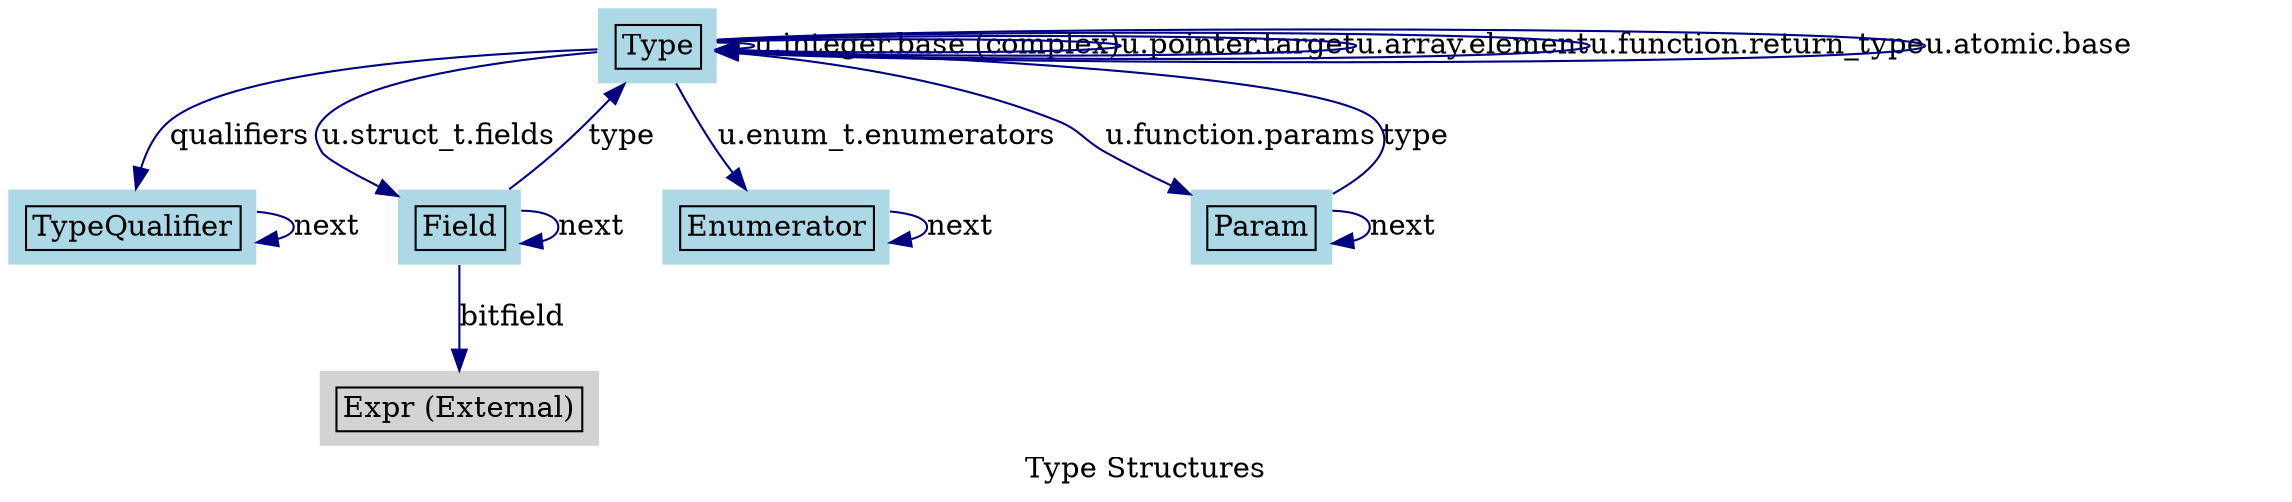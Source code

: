 digraph Types_Cluster {
    rankdir=TB;
    node [shape=plaintext, style=filled, fillcolor=lightblue];
    edge [color=navy];

    label="Type Structures";
    style=filled;
    fillcolor=lightgrey;

    Type [label=<<TABLE BORDER="0" CELLBORDER="1" CELLSPACING="0"><TR><TD>Type</TD></TR></TABLE>>];
    TypeQualifier [label=<<TABLE BORDER="0" CELLBORDER="1" CELLSPACING="0"><TR><TD>TypeQualifier</TD></TR></TABLE>>];
    Field [label=<<TABLE BORDER="0" CELLBORDER="1" CELLSPACING="0"><TR><TD>Field</TD></TR></TABLE>>];
    Enumerator [label=<<TABLE BORDER="0" CELLBORDER="1" CELLSPACING="0"><TR><TD>Enumerator</TD></TR></TABLE>>];
    Param [label=<<TABLE BORDER="0" CELLBORDER="1" CELLSPACING="0"><TR><TD>Param</TD></TR></TABLE>>];
    Expr [label=<<TABLE BORDER="0" CELLBORDER="1" CELLSPACING="0"><TR><TD>Expr (External)</TD></TR></TABLE>>, style="filled,dashed", fillcolor=lightgray];

    // Type relationships
    Type -> Type [label="u.integer.base (complex)"];
    Type -> Type [label="u.pointer.target"];
    Type -> Type [label="u.array.element"];
    Type -> Type [label="u.function.return_type"];
    Type -> Type [label="u.atomic.base"];
    Type -> TypeQualifier [label="qualifiers"];
    Type -> Field [label="u.struct_t.fields"];
    Type -> Enumerator [label="u.enum_t.enumerators"];
    Type -> Param [label="u.function.params"];

    // Linked-list relationships
    TypeQualifier -> TypeQualifier [label="next"];
    Field -> Field [label="next"];
    Enumerator -> Enumerator [label="next"];
    Param -> Param [label="next"];

    // Field relationships
    Field -> Type [label="type"];
    Field -> Expr [label="bitfield"];
    Param -> Type [label="type"];
}
